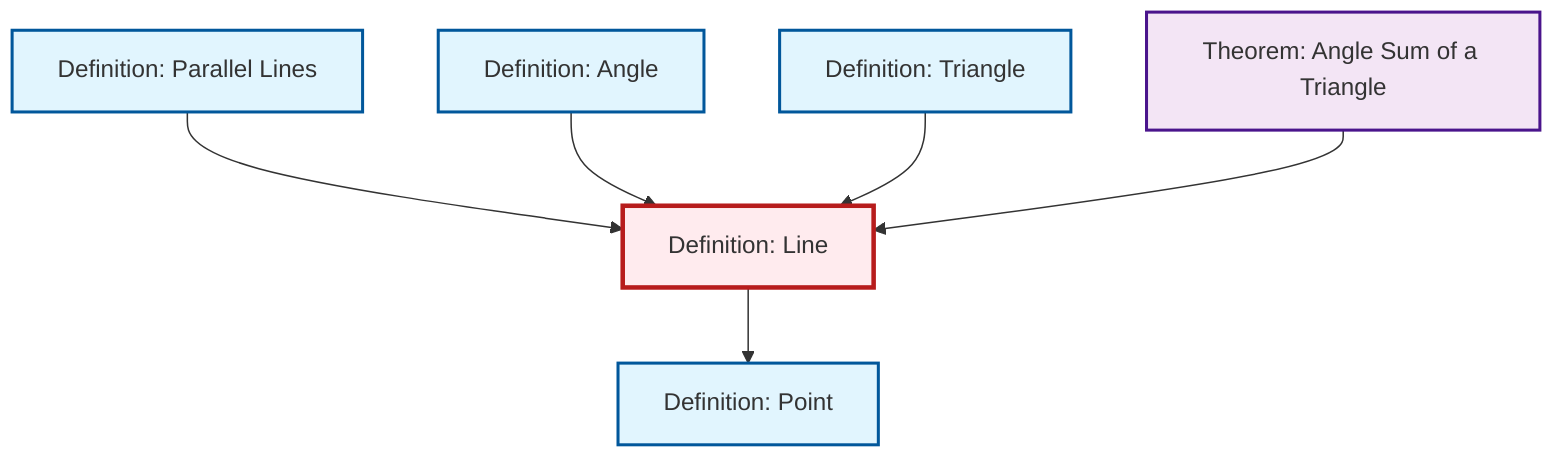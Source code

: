 graph TD
    classDef definition fill:#e1f5fe,stroke:#01579b,stroke-width:2px
    classDef theorem fill:#f3e5f5,stroke:#4a148c,stroke-width:2px
    classDef axiom fill:#fff3e0,stroke:#e65100,stroke-width:2px
    classDef example fill:#e8f5e9,stroke:#1b5e20,stroke-width:2px
    classDef current fill:#ffebee,stroke:#b71c1c,stroke-width:3px
    thm-angle-sum-triangle["Theorem: Angle Sum of a Triangle"]:::theorem
    def-triangle["Definition: Triangle"]:::definition
    def-angle["Definition: Angle"]:::definition
    def-parallel["Definition: Parallel Lines"]:::definition
    def-point["Definition: Point"]:::definition
    def-line["Definition: Line"]:::definition
    def-parallel --> def-line
    def-angle --> def-line
    def-triangle --> def-line
    thm-angle-sum-triangle --> def-line
    def-line --> def-point
    class def-line current